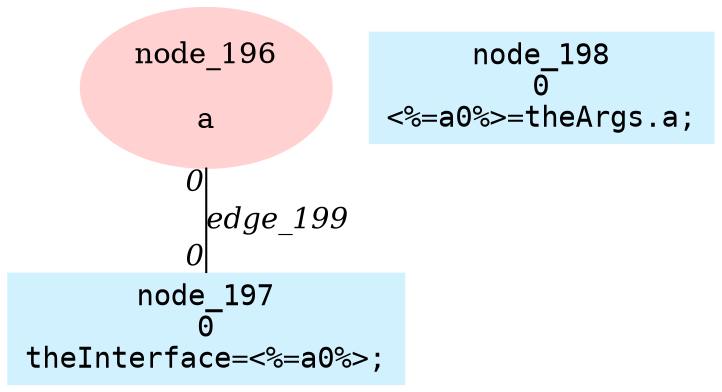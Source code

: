 digraph g{node_196 [shape=ellipse, style=filled, color="#ffd1d1", label="node_196

a" ]
node_197 [shape=box, style=filled, color="#d1f1ff", fontname="Courier", label="node_197
0
theInterface=<%=a0%>;
" ]
node_198 [shape=box, style=filled, color="#d1f1ff", fontname="Courier", label="node_198
0
<%=a0%>=theArgs.a;
" ]
node_196 -> node_197 [dir=none, arrowHead=none, fontname="Times-Italic", label="edge_199",  headlabel="0", taillabel="0" ]
}